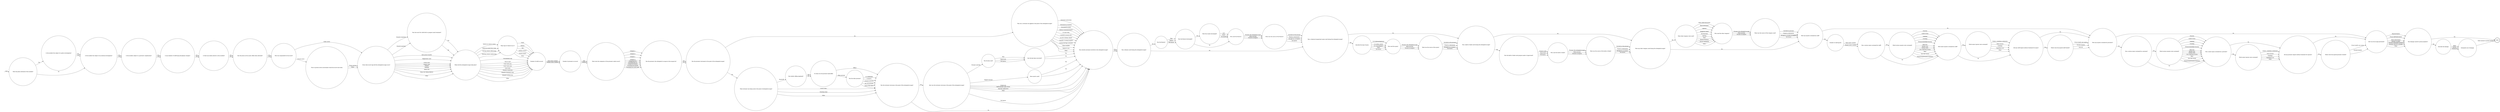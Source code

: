 digraph ATTEMPTED_ESCAPE_FROM_ESCORT {  rankdir=LR;
  node [shape = circle];
  START_NODE [label="", shape=none];
  START_NODE -> 44423 [label = "start"];
  END_NODE [label="END", shape="doublecircle"];
  44139 [label = "From what escort type did the attempted escape occur?"];
  44139 -> 44168 [label = "Hospital outpatient"];
  44139 -> 44168 [label = "Hospital inpatient"];
  44139 -> 44496 [label = "Inter prison transfer"];
  44139 -> 44496 [label = "Magistrates court"];
  44139 -> 44496 [label = "Crown court"];
  44139 -> 44496 [label = "County court"];
  44139 -> 44496 [label = "Funeral"];
  44139 -> 44496 [label = "Wedding"];
  44139 -> 44496 [label = "Home visit"];
  44139 -> 44496 [label = "Hosp visit (dying relative)"];
  44139 -> 44496 [label = "Other"];
  44148 [label = "What was the source of the knife or blade?"];
  44148 -> 44157 [label = "Secreted on the prisoner"];
  44148 -> 44157 [label = "Found in vehicle/area"];
  44148 -> 44157 [label = "Brought by accomplice"];
  44148 -> 44157 [label = "Not known"];
  44157 [label = "Were any other weapons used during the attempted escape?"];
  44157 -> 44638 [label = "Yes"];
  44157 -> 44647 [label = "No"];
  44168 [label = "Was the escort for child birth or pre/post natal treatment?"];
  44168 -> 44496 [label = "Yes"];
  44168 -> 44496 [label = "No"];
  44180 [label = "Describe the damage"];
  44180 -> 44881 [label = "Minor"];
  44180 -> 44881 [label = "Serious"];
  44180 -> 44881 [label = "Extensive"];
  44203 [label = "Is the incident subject to a governor's adjudication?"];
  44203 -> 44479 [label = "Yes"];
  44203 -> 44479 [label = "No"];
  44226 [label = "How was the restraint overcome at the point of the attempted escape?"];
  44226 -> 44967 [label = "Prisoner used key"];
  44226 -> 44819 [label = "Slipped restraint"];
  44226 -> 44599 [label = "Picked lock"];
  44226 -> 44599 [label = "Staff unlocked under threat"];
  44226 -> 44599 [label = "Improper application"];
  44226 -> 44599 [label = "Other"];
  44226 -> 44599 [label = "Not known"];
  44240 [label = "How was the escape prevented?"];
  44240 -> 44559 [label = "Physical barrier"];
  44240 -> 44559 [label = "Prison staff intervention"];
  44240 -> 44559 [label = "Police intervention"];
  44240 -> 44559 [label = "Member of public"];
  44240 -> 44559 [label = "Prisoner abandoned attempt"];
  44240 -> 44559 [label = "Prisoner injured in attempt"];
  44240 -> 44559 [label = "Other"];
  44269 [label = "Which serious injuries were sustained?"];
  44269 -> 44421 [label = "Fracture"];
  44269 -> 44421 [label = "Scald or burn"];
  44269 -> 44421 [label = "Stabbing"];
  44269 -> 44421 [label = "Crushing"];
  44269 -> 44421 [label = "Extensive/multiple bruising"];
  44269 -> 44421 [label = "Black eye"];
  44269 -> 44421 [label = "Broken nose"];
  44269 -> 44421 [label = "Broken teeth"];
  44269 -> 44421 [label = "Cuts requiring sutures"];
  44269 -> 44421 [label = "Bites"];
  44269 -> 44421 [label = "Gun shot wound"];
  44269 -> 44421 [label = "Temporary/permanent blindness"];
  44280 [label = "Has the key been recovered?"];
  44280 -> 44599 [label = "Yes"];
  44280 -> 44599 [label = "No"];
  44288 [label = "Was the firearm?"];
  44288 -> 44701 [label = "Real"];
  44288 -> 44701 [label = "Replica"];
  44288 -> 44701 [label = "Not known"];
  44294 [label = "What was the source of the spray?"];
  44294 -> 44566 [label = "Secreted on the prisoner"];
  44294 -> 44566 [label = "Found in vehicle/area"];
  44294 -> 44566 [label = "Brought by accomplice"];
  44294 -> 44566 [label = "Not known"];
  44302 [label = "Was double cuffing employed?"];
  44302 -> 45034 [label = "Yes"];
  44302 -> 45034 [label = "No"];
  44306 [label = "Were any injuries sustained by prisoners?"];
  44306 -> 45099 [label = "Yes"];
  44306 -> 44240 [label = "No"];
  44307 [label = "What type of vehicle was it?"];
  44307 -> 44886 [label = "Coach"];
  44307 -> 44886 [label = "Minibus"];
  44307 -> 44886 [label = "Taxi"];
  44307 -> 44886 [label = "Cellular vehicle"];
  44307 -> 44886 [label = "Secure transit"];
  44307 -> 44886 [label = "Other"];
  44308 [label = "What was the source of the firearm?"];
  44308 -> 44836 [label = "Secreted on the prisoner"];
  44308 -> 44836 [label = "Found in vehicle/area"];
  44308 -> 44836 [label = "Brought by accomplice"];
  44308 -> 44836 [label = "Not known"];
  44312 [label = "Was a firearm used during the attempted escape?"];
  44312 -> 44288 [label = "Yes"];
  44312 -> 44836 [label = "No"];
  44421 [label = "Were minor injuries sustained by staff?"];
  44421 -> 44626 [label = "Yes"];
  44421 -> 45041 [label = "No"];
  44423 [label = "Were the police informed of the incident?"];
  44423 -> 44900 [label = "Yes"];
  44423 -> 44924 [label = "No"];
  44429 [label = "Was the prisoner who attempted to escape on the escape list?"];
  44429 -> 45011 [label = "Yes"];
  44429 -> 45011 [label = "No"];
  44437 [label = "Was the restraint overcome at the point of the attempted escape?"];
  44437 -> 44226 [label = "Yes"];
  44437 -> 44599 [label = "No"];
  44457 [label = "Were the rounds discharged?"];
  44457 -> 45138 [label = "Live"];
  44457 -> 45138 [label = "Blank"];
  44457 -> 45138 [label = "Not known"];
  44479 [label = "Is any member of staff facing disciplinary charges?"];
  44479 -> 44960 [label = "Yes"];
  44479 -> 44960 [label = "No"];
  44481 [label = "Did any prisoner require medical treatment for injuries?"];
  44481 -> 44535 [label = "Yes"];
  44481 -> 44240 [label = "No"];
  44491 [label = "Has the prison service press office been informed?"];
  44491 -> 45094 [label = "Yes"];
  44491 -> 45094 [label = "No"];
  44496 [label = "Where did the attempted escape take place?"];
  44496 -> 44307 [label = "Vehicle en route to venue"];
  44496 -> 44307 [label = "Vehicle en route from venue"];
  44496 -> 44307 [label = "Leaving vehicle (debussing)"];
  44496 -> 44307 [label = "Entering vehicle (embussing)"];
  44496 -> 44886 [label = "Unscheduled stop"];
  44496 -> 44886 [label = "Cell at court"];
  44496 -> 44886 [label = "Court cells area"];
  44496 -> 44886 [label = "Court visits area"];
  44496 -> 44886 [label = "Court dock"];
  44496 -> 44886 [label = "Hospital ward/room"];
  44496 -> 44886 [label = "Hospital treatment room"];
  44496 -> 44886 [label = "Hospital waiting area"];
  44496 -> 44886 [label = "Other"];
  44529 [label = "Why was a restraint not applied at the point of the attempted escape?"];
  44529 -> 44599 [label = "Governors instruction"];
  44529 -> 44599 [label = "Prevented by disability"];
  44529 -> 44599 [label = "Prevented by injury"];
  44529 -> 44599 [label = "Medical treatment/request"];
  44529 -> 44599 [label = "In court room"];
  44529 -> 44599 [label = "Located in secure area"];
  44529 -> 44599 [label = "In cell of cellular vehicle"];
  44529 -> 44599 [label = "Transfer to mental hospital"];
  44529 -> 44599 [label = "During marriage ceremony"];
  44529 -> 44599 [label = "None available"];
  44529 -> 44599 [label = "Failure to use"];
  44529 -> 44599 [label = "Other"];
  44535 [label = "Where were the injured prisoners treated?"];
  44535 -> 44240 [label = "Prison health care centre"];
  44535 -> 44240 [label = "Outside hospital"];
  44542 [label = "What restraint was being used at the point of attempted escape?"];
  44542 -> 44302 [label = "Handcuffs"];
  44542 -> 44437 [label = "Escort chain"];
  44542 -> 44437 [label = "Closeting chain"];
  44542 -> 44437 [label = "Other"];
  44559 [label = "Was damage caused to prison property?"];
  44559 -> 44180 [label = "Yes"];
  44559 -> END_NODE [label = "No"];
  44566 [label = "Was a knife or blade used during the attempted escape?"];
  44566 -> 44888 [label = "Yes"];
  44566 -> 44157 [label = "No"];
  44599 [label = "Was outside assistance involved in the attempted escape?"];
  44599 -> 44312 [label = "Yes"];
  44599 -> 44312 [label = "No"];
  44604 [label = "Who used the spray?"];
  44604 -> 44294 [label = "Prisoner who attempted escape"];
  44604 -> 44294 [label = "Other prisoner"];
  44604 -> 44294 [label = "Outside accomplice"];
  44626 [label = "Which minor injuries were sustained?"];
  44626 -> 45041 [label = "Grazes, scratches or abrasions"];
  44626 -> 45041 [label = "Minor bruises"];
  44626 -> 45041 [label = "Swellings"];
  44626 -> 45041 [label = "Superficial cuts"];
  44626 -> 45041 [label = "Other"];
  44627 [label = "What was the source of the weapons used?"];
  44627 -> 44647 [label = "Secreted on prisoner"];
  44627 -> 44647 [label = "Found in vehicle/area"];
  44627 -> 44647 [label = "Brought by outside accomplice"];
  44627 -> 44647 [label = "Not known"];
  44638 [label = "What other weapons were used?"];
  44638 -> 44739 [label = "Other sharp instrument"];
  44638 -> 44739 [label = "Blunt instrument"];
  44638 -> 44739 [label = "Ligature"];
  44638 -> 44739 [label = "Dangerous liquid"];
  44638 -> 44739 [label = "Excreta/urine"];
  44638 -> 44739 [label = "Spitting"];
  44638 -> 44739 [label = "Food"];
  44638 -> 44739 [label = "Thrown furniture"];
  44638 -> 44739 [label = "Thrown equipment"];
  44638 -> 44739 [label = "Other"];
  44647 [label = "Were any injuries sustained by staff?"];
  44647 -> 45115 [label = "Yes"];
  44647 -> 44306 [label = "No"];
  44701 [label = "Was the firearm discharged?"];
  44701 -> 44457 [label = "Yes"];
  44701 -> 45138 [label = "No"];
  44708 [label = "Which minor injuries were sustained?"];
  44708 -> 44481 [label = "Grazes, scratches or abrasions"];
  44708 -> 44481 [label = "Minor bruises"];
  44708 -> 44481 [label = "Swellings"];
  44708 -> 44481 [label = "Superficial cuts"];
  44708 -> 44481 [label = "Other"];
  44739 [label = "Who used the other weapons?"];
  44739 -> 44627 [label = "Prisoner who attempted escape"];
  44739 -> 44627 [label = "Other prisoner"];
  44739 -> 44627 [label = "Outside accomplice"];
  44771 [label = "Number of prisoners on escort"];
  44771 -> 45061 [label = "Male"];
  44771 -> 45061 [label = "Female"];
  44782 [label = "Was a serious injury sustained by staff?"];
  44782 -> 44269 [label = "Yes"];
  44782 -> 44421 [label = "No"];
  44794 [label = "Prior to private sector involvement would the escort have been"];
  44794 -> 44139 [label = "Prison service"];
  44794 -> 44139 [label = "Police"];
  44819 [label = "Were inserts used?"];
  44819 -> 44599 [label = "Yes"];
  44819 -> 44599 [label = "No"];
  44836 [label = "Was a chemical incapacitant spray used during the attempted escape?"];
  44836 -> 44915 [label = "Yes"];
  44836 -> 44566 [label = "No"];
  44881 [label = "Estimated cost of damage"];
  44881 -> END_NODE [label = "Enter amount in pound sterling"];
  44886 [label = "Number of staff on escort"];
  44886 -> 44771 [label = "Male (enter number)"];
  44886 -> 44771 [label = "Female (enter number)"];
  44888 [label = "Was the knife or blade used purpose made or improvised?"];
  44888 -> 44955 [label = "Purpose made"];
  44888 -> 44955 [label = "Improvised"];
  44888 -> 44955 [label = "Not known"];
  44900 [label = "Is the incident the subject of a police investigation?"];
  44900 -> 44924 [label = "Yes"];
  44900 -> 44924 [label = "No"];
  44905 [label = "Which serious injuries were sustained?"];
  44905 -> 45044 [label = "Fracture"];
  44905 -> 45044 [label = "Scald or burn"];
  44905 -> 45044 [label = "Stabbing"];
  44905 -> 45044 [label = "Crushing"];
  44905 -> 45044 [label = "Extensive/multiple bruising"];
  44905 -> 45044 [label = "Black eye"];
  44905 -> 45044 [label = "Broken nose"];
  44905 -> 45044 [label = "Broken teeth"];
  44905 -> 45044 [label = "Cuts requiring sutures"];
  44905 -> 45044 [label = "Bites"];
  44905 -> 45044 [label = "Gun shot wound"];
  44905 -> 45044 [label = "Temporary/permanent blindness"];
  44915 [label = "Describe the type of spray"];
  44915 -> 44604 [label = "C.N (chloracetopheone)"];
  44915 -> 44604 [label = "C.S (ortho..nitrile)"];
  44915 -> 44604 [label = "O.C (mace/pepper)"];
  44915 -> 44604 [label = "Other"];
  44915 -> 44604 [label = "Not known"];
  44924 [label = "Is the incident the subject of an internal investigation?"];
  44924 -> 44203 [label = "Yes"];
  44924 -> 44203 [label = "No"];
  44955 [label = "Who used the knife or blade?"];
  44955 -> 44148 [label = "Prisoner who attempted escape"];
  44955 -> 44148 [label = "Other prisoner"];
  44955 -> 44148 [label = "Outside accomplice"];
  44960 [label = "Is there any media interest in this incident?"];
  44960 -> 44491 [label = "Yes"];
  44960 -> 44491 [label = "No"];
  44967 [label = "Was the key used?"];
  44967 -> 44280 [label = "Real"];
  44967 -> 44280 [label = "Improvised"];
  44967 -> 44280 [label = "Not known"];
  45011 [label = "Was the prisoner restrained at the point of the attempted escape?"];
  45011 -> 44542 [label = "Yes"];
  45011 -> 44529 [label = "No"];
  45034 [label = "To whom was the prisoner handcuffed"];
  45034 -> 44437 [label = "Officer"];
  45034 -> 45141 [label = "Other prisoner"];
  45041 [label = "Did any staff require medical treatment for injury?"];
  45041 -> 45060 [label = "Yes"];
  45041 -> 44306 [label = "No"];
  45044 [label = "Was a minor injury sustained by a prisoner?"];
  45044 -> 44708 [label = "Yes"];
  45044 -> 44481 [label = "No"];
  45060 [label = "Where were the injured staff treated?"];
  45060 -> 44306 [label = "Prison health care centre"];
  45060 -> 44306 [label = "Outside hospital"];
  45060 -> 44306 [label = "Own GP"];
  45061 [label = "What were the categories of the prisoners under escort?"];
  45061 -> 44429 [label = "Category a"];
  45061 -> 44429 [label = "Category b"];
  45061 -> 44429 [label = "Category c"];
  45061 -> 44429 [label = "Category d"];
  45061 -> 44429 [label = "Categorised YO"];
  45061 -> 44429 [label = "Uncategorised YO"];
  45061 -> 44429 [label = "Categorised female"];
  45061 -> 44429 [label = "Uncategorised female"];
  45061 -> 44429 [label = "Uncategorised adult male"];
  45094 [label = "Who was responsible for the escort?"];
  45094 -> 44139 [label = "Public sector"];
  45094 -> 44794 [label = "Private sector"];
  45099 [label = "Was a serious injury sustained by a prisoner?"];
  45099 -> 44905 [label = "Yes"];
  45099 -> 45044 [label = "No"];
  45115 [label = "Number of staff injured"];
  45115 -> 44782 [label = "Male (enter number)"];
  45115 -> 44782 [label = "Female (enter number)"];
  45138 [label = "Who used the firearm?"];
  45138 -> 44308 [label = "Prisoner who attempted escape"];
  45138 -> 44308 [label = "Other prisoner"];
  45138 -> 44308 [label = "Outside accomplice"];
  45141 [label = "Was the other prisoner?"];
  45141 -> 44437 [label = "A co-defendant"];
  45141 -> 44437 [label = "A relative"];
  45141 -> 44437 [label = "A known associate"];
  45141 -> 44437 [label = "An e list prisoner"];
  45141 -> 44437 [label = "None of the above"];
}
